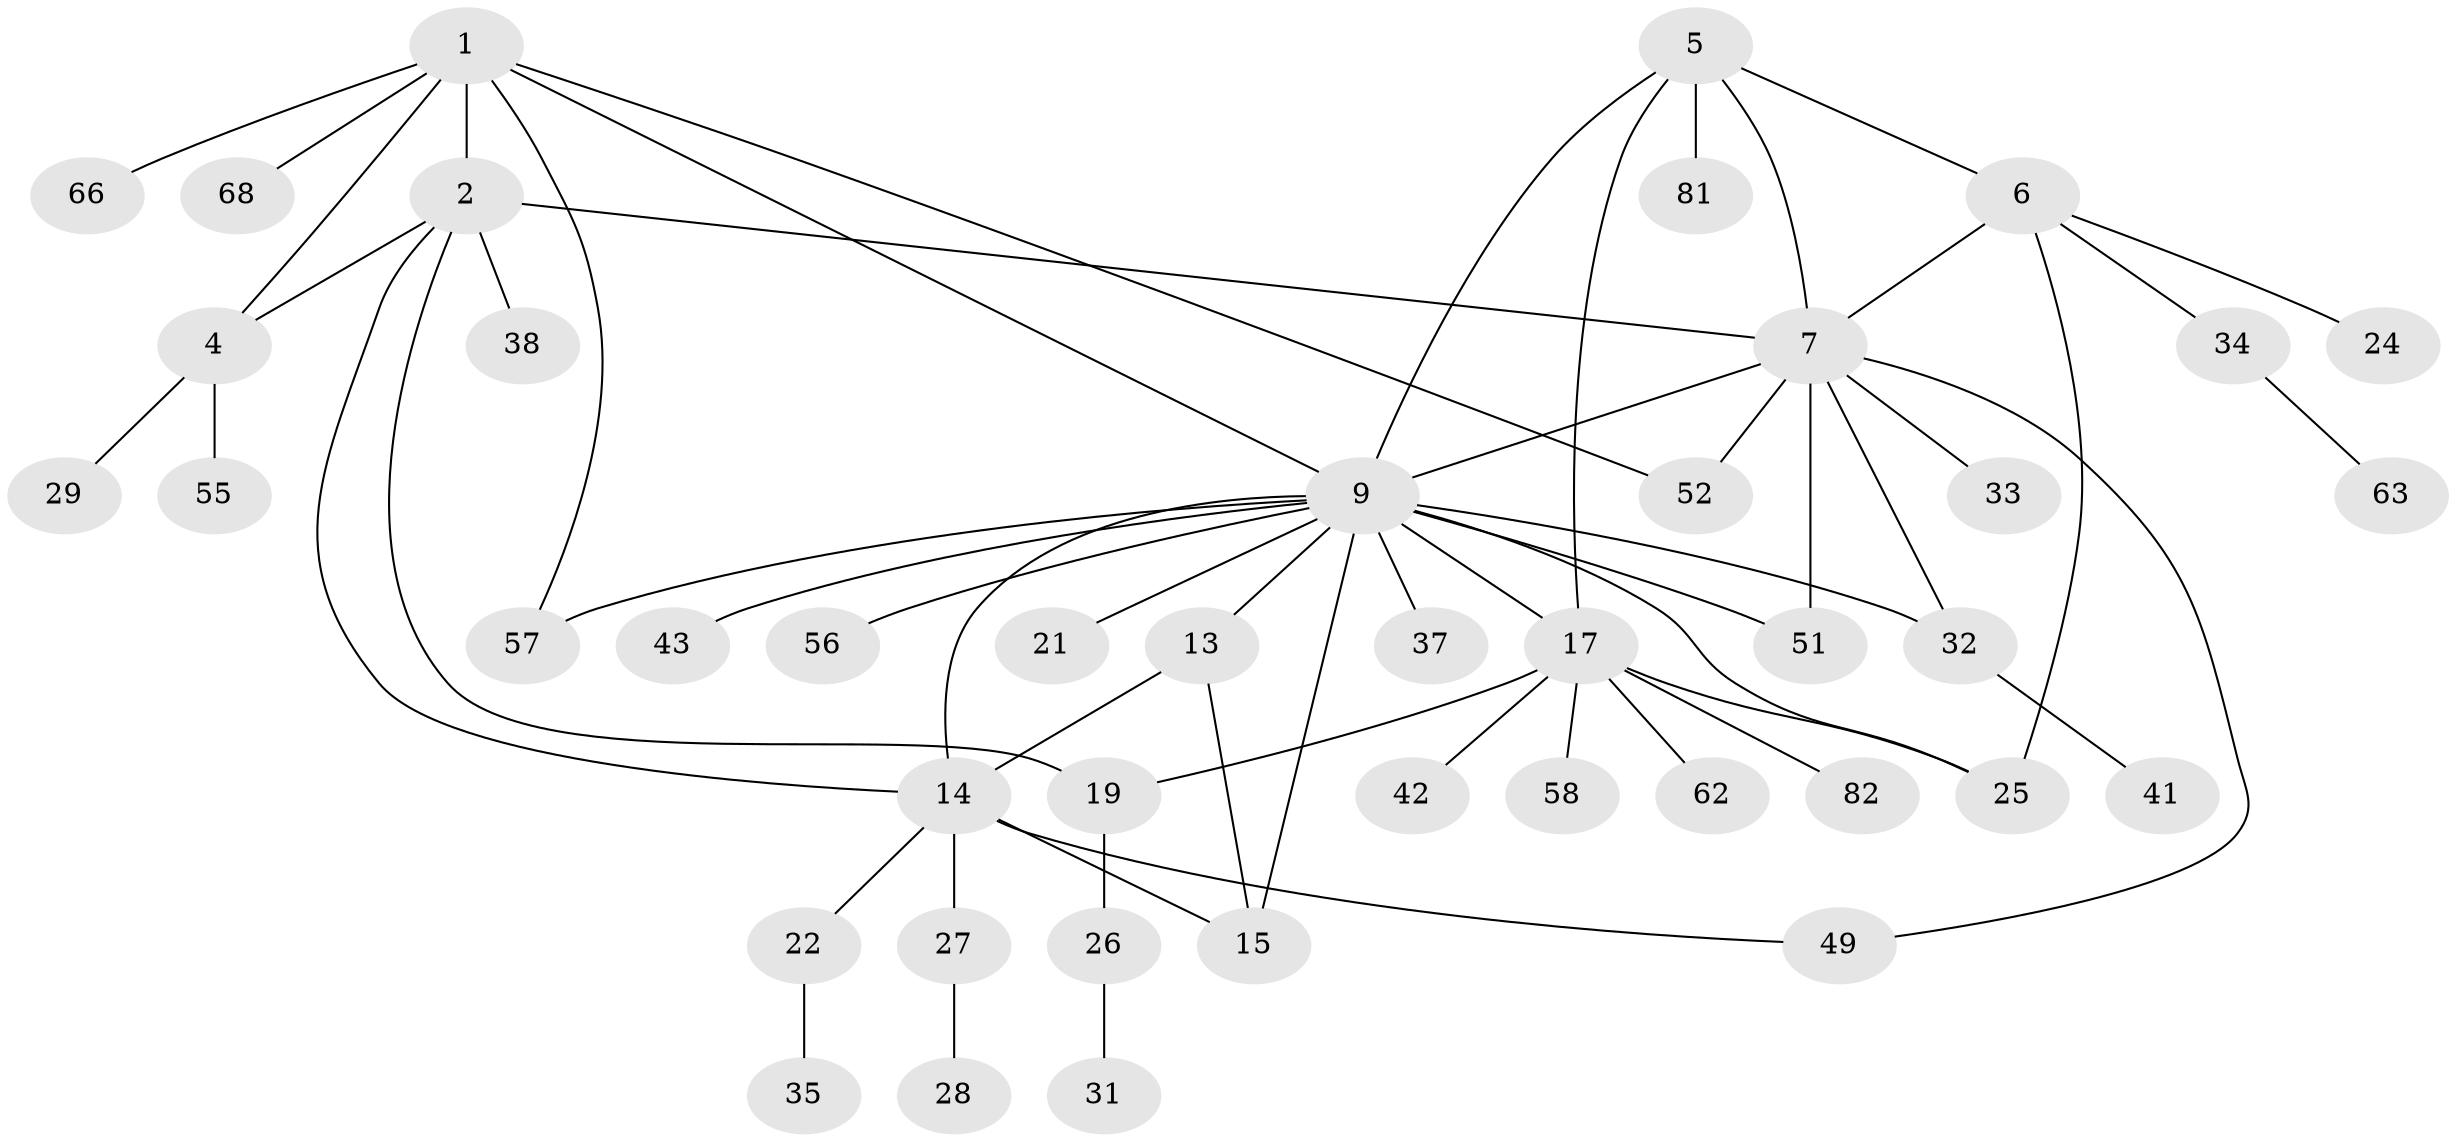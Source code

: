 // original degree distribution, {6: 0.022988505747126436, 7: 0.08045977011494253, 8: 0.04597701149425287, 4: 0.05747126436781609, 3: 0.08045977011494253, 9: 0.022988505747126436, 5: 0.011494252873563218, 1: 0.5172413793103449, 2: 0.16091954022988506}
// Generated by graph-tools (version 1.1) at 2025/19/03/04/25 18:19:34]
// undirected, 43 vertices, 59 edges
graph export_dot {
graph [start="1"]
  node [color=gray90,style=filled];
  1 [super="+3+77+71"];
  2 [super="+23"];
  4 [super="+60"];
  5 [super="+30"];
  6 [super="+67+59"];
  7 [super="+8"];
  9 [super="+16+12+10"];
  13;
  14 [super="+48"];
  15 [super="+44"];
  17 [super="+18"];
  19 [super="+39+69+72"];
  21;
  22 [super="+54+40"];
  24;
  25;
  26 [super="+45"];
  27;
  28;
  29;
  31;
  32;
  33;
  34;
  35;
  37;
  38;
  41;
  42;
  43;
  49 [super="+79"];
  51 [super="+87+84"];
  52;
  55 [super="+74"];
  56;
  57;
  58;
  62;
  63;
  66;
  68;
  81;
  82;
  1 -- 2 [weight=2];
  1 -- 4 [weight=2];
  1 -- 66;
  1 -- 68;
  1 -- 52;
  1 -- 57;
  1 -- 9;
  2 -- 4;
  2 -- 7;
  2 -- 14;
  2 -- 19;
  2 -- 38;
  4 -- 29;
  4 -- 55;
  5 -- 6;
  5 -- 7 [weight=2];
  5 -- 81;
  5 -- 9;
  5 -- 17 [weight=2];
  6 -- 7 [weight=2];
  6 -- 24;
  6 -- 25;
  6 -- 34;
  7 -- 32;
  7 -- 51;
  7 -- 49;
  7 -- 33;
  7 -- 52;
  7 -- 9;
  9 -- 32;
  9 -- 43;
  9 -- 13;
  9 -- 14;
  9 -- 15;
  9 -- 51;
  9 -- 56;
  9 -- 37;
  9 -- 21;
  9 -- 57;
  9 -- 25;
  9 -- 17 [weight=2];
  13 -- 14;
  13 -- 15;
  14 -- 15;
  14 -- 22;
  14 -- 27;
  14 -- 49;
  17 -- 19 [weight=3];
  17 -- 42;
  17 -- 58;
  17 -- 62;
  17 -- 82;
  17 -- 25;
  19 -- 26;
  22 -- 35;
  26 -- 31;
  27 -- 28;
  32 -- 41;
  34 -- 63;
}
